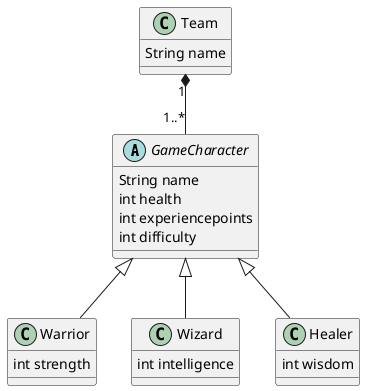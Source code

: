 @startuml

abstract class GameCharacter {
    String name
    int health
    int experiencepoints
    int difficulty

}

class Warrior extends GameCharacter {
    int strength
}

class Wizard extends GameCharacter {
    int intelligence
}

class Healer extends GameCharacter {
    int wisdom
}

class Team {
    String name
}

Team "1" *-- "1..*" GameCharacter

@enduml